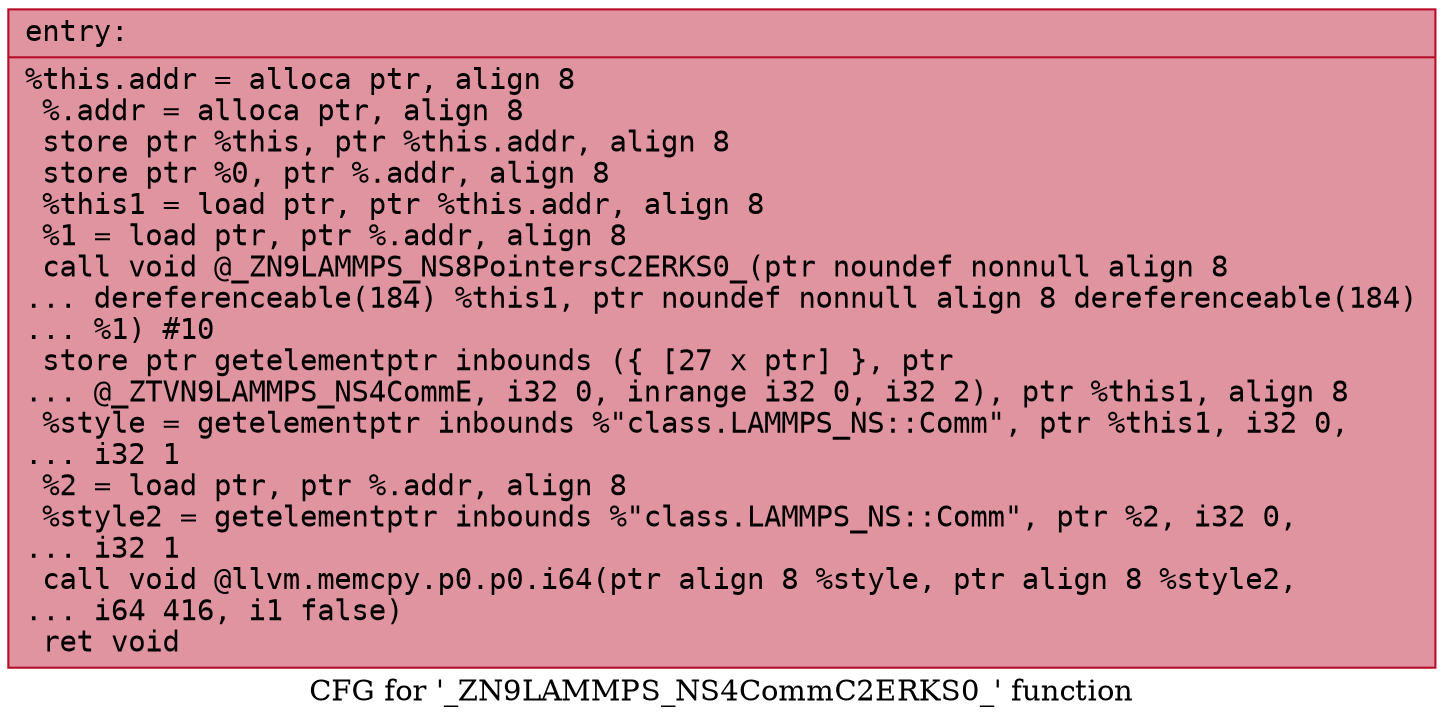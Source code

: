digraph "CFG for '_ZN9LAMMPS_NS4CommC2ERKS0_' function" {
	label="CFG for '_ZN9LAMMPS_NS4CommC2ERKS0_' function";

	Node0x556077380210 [shape=record,color="#b70d28ff", style=filled, fillcolor="#b70d2870" fontname="Courier",label="{entry:\l|  %this.addr = alloca ptr, align 8\l  %.addr = alloca ptr, align 8\l  store ptr %this, ptr %this.addr, align 8\l  store ptr %0, ptr %.addr, align 8\l  %this1 = load ptr, ptr %this.addr, align 8\l  %1 = load ptr, ptr %.addr, align 8\l  call void @_ZN9LAMMPS_NS8PointersC2ERKS0_(ptr noundef nonnull align 8\l... dereferenceable(184) %this1, ptr noundef nonnull align 8 dereferenceable(184)\l... %1) #10\l  store ptr getelementptr inbounds (\{ [27 x ptr] \}, ptr\l... @_ZTVN9LAMMPS_NS4CommE, i32 0, inrange i32 0, i32 2), ptr %this1, align 8\l  %style = getelementptr inbounds %\"class.LAMMPS_NS::Comm\", ptr %this1, i32 0,\l... i32 1\l  %2 = load ptr, ptr %.addr, align 8\l  %style2 = getelementptr inbounds %\"class.LAMMPS_NS::Comm\", ptr %2, i32 0,\l... i32 1\l  call void @llvm.memcpy.p0.p0.i64(ptr align 8 %style, ptr align 8 %style2,\l... i64 416, i1 false)\l  ret void\l}"];
}
